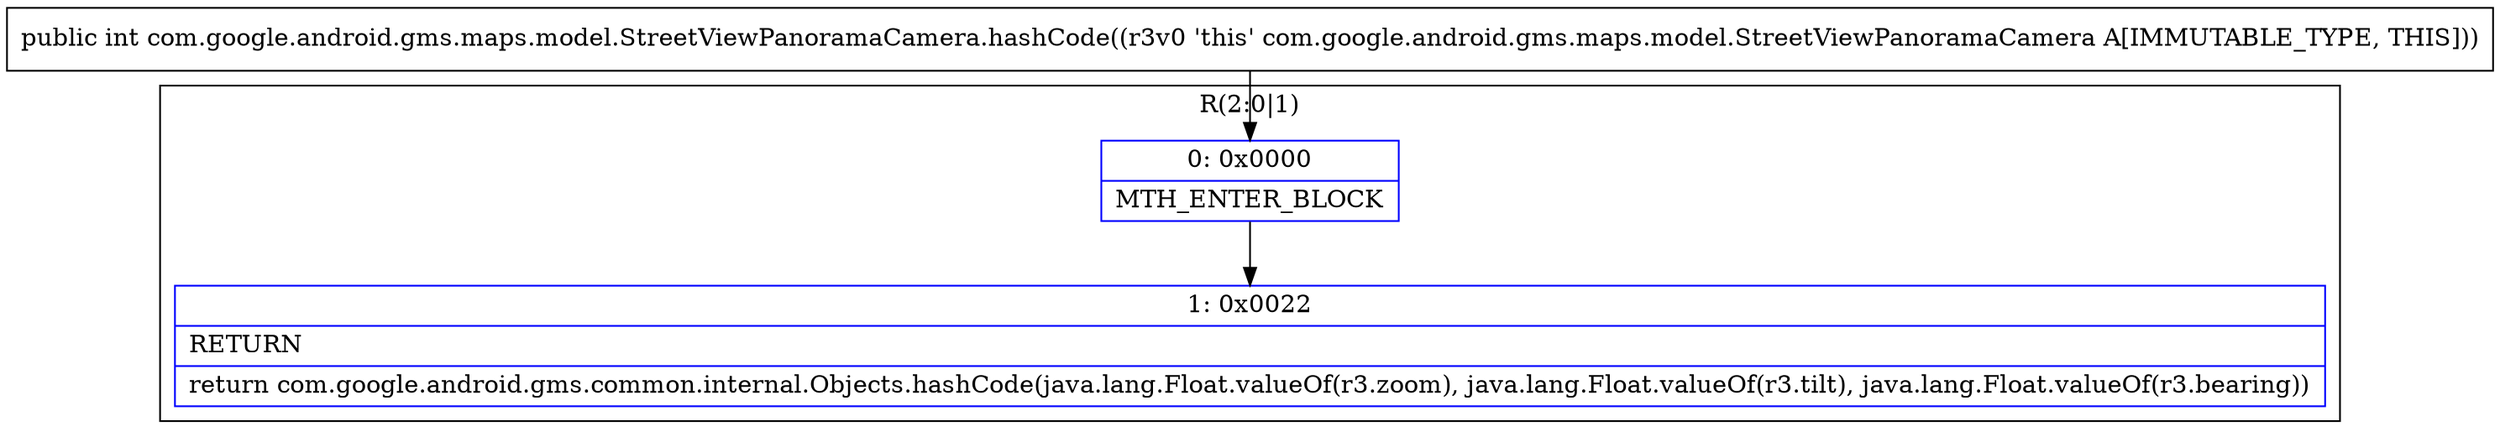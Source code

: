 digraph "CFG forcom.google.android.gms.maps.model.StreetViewPanoramaCamera.hashCode()I" {
subgraph cluster_Region_1474521116 {
label = "R(2:0|1)";
node [shape=record,color=blue];
Node_0 [shape=record,label="{0\:\ 0x0000|MTH_ENTER_BLOCK\l}"];
Node_1 [shape=record,label="{1\:\ 0x0022|RETURN\l|return com.google.android.gms.common.internal.Objects.hashCode(java.lang.Float.valueOf(r3.zoom), java.lang.Float.valueOf(r3.tilt), java.lang.Float.valueOf(r3.bearing))\l}"];
}
MethodNode[shape=record,label="{public int com.google.android.gms.maps.model.StreetViewPanoramaCamera.hashCode((r3v0 'this' com.google.android.gms.maps.model.StreetViewPanoramaCamera A[IMMUTABLE_TYPE, THIS])) }"];
MethodNode -> Node_0;
Node_0 -> Node_1;
}

